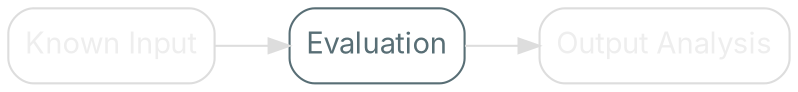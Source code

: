 digraph {
    bgcolor=transparent
    rankdir=LR

    // Default theme: enabled
    node[shape="rectangle" style="rounded,filled" color="#586E75" fillcolor="#ffffff" fontcolor="#586E75" fontname="Inter,Arial"]
    edge[color="#586E75" fontcolor="#000000" fontname="Inter,Arial" fontsize=11]

    Input[label="Known Input" color="#dddddd" fontcolor="#eeeeee"]
    Evaluation
    Analysis[label="Output Analysis" color="#dddddd" fontcolor="#eeeeee"]

    Input -> Evaluation[color="#dddddd"]
    Evaluation -> Analysis[color="#dddddd"]
}
